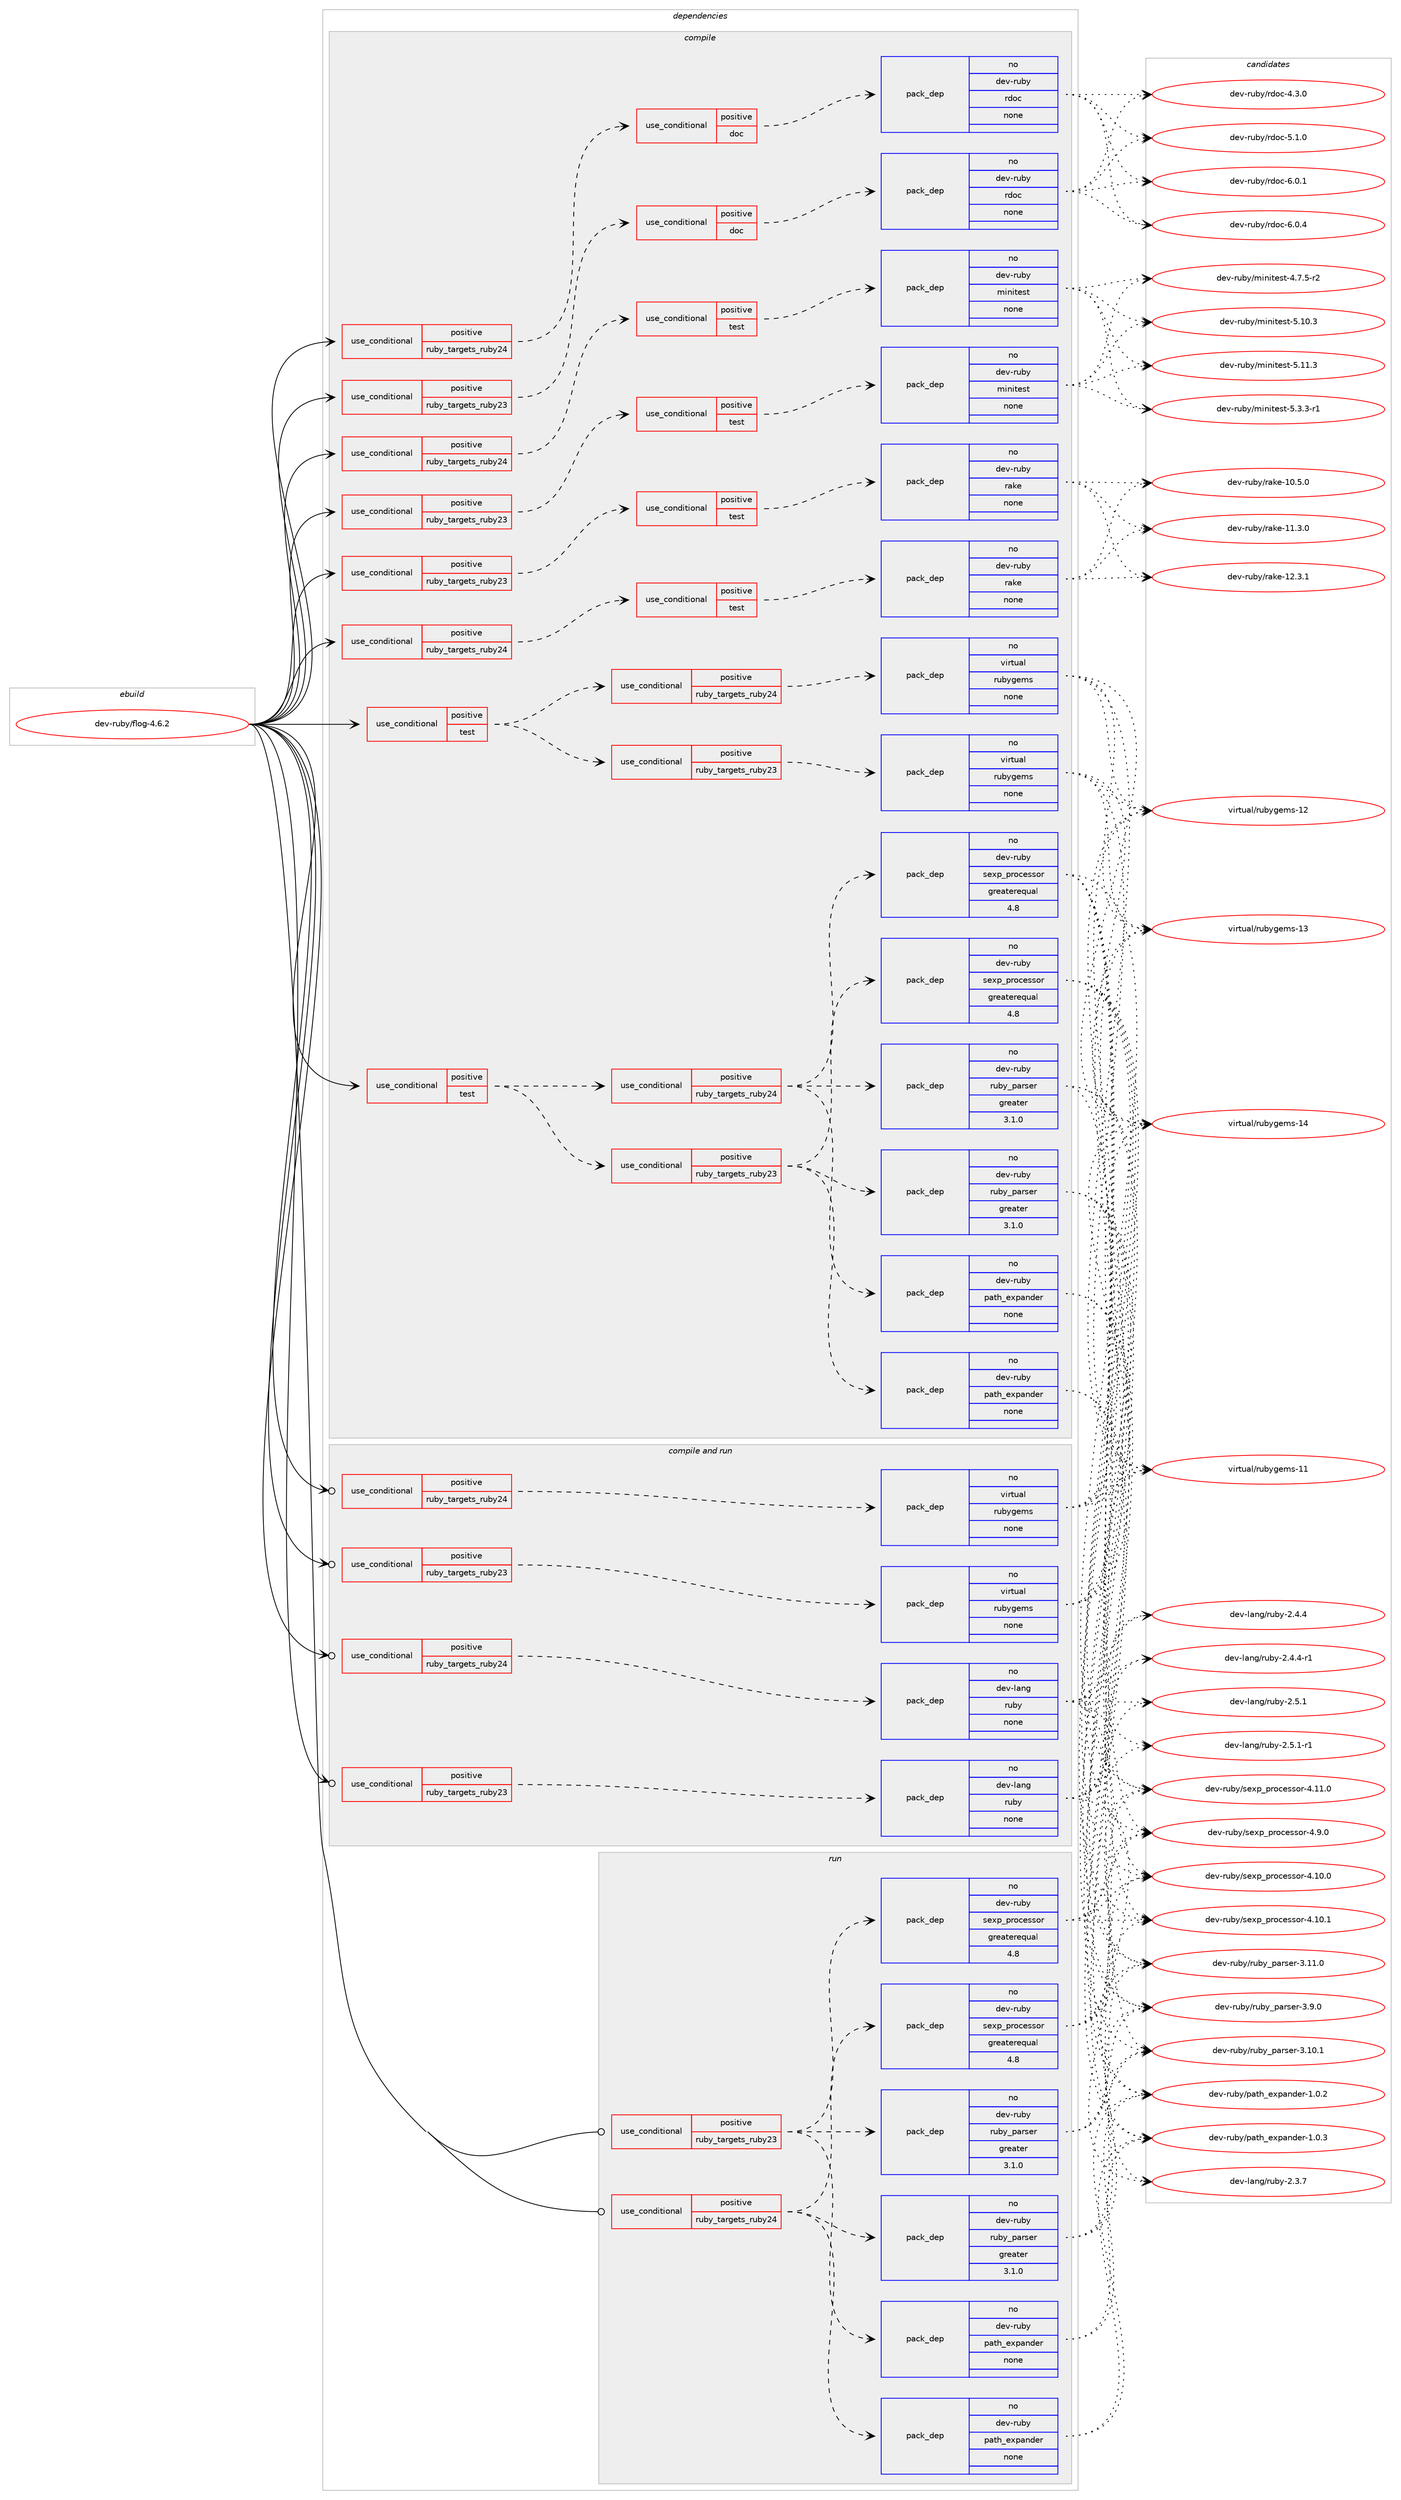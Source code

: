 digraph prolog {

# *************
# Graph options
# *************

newrank=true;
concentrate=true;
compound=true;
graph [rankdir=LR,fontname=Helvetica,fontsize=10,ranksep=1.5];#, ranksep=2.5, nodesep=0.2];
edge  [arrowhead=vee];
node  [fontname=Helvetica,fontsize=10];

# **********
# The ebuild
# **********

subgraph cluster_leftcol {
color=gray;
rank=same;
label=<<i>ebuild</i>>;
id [label="dev-ruby/flog-4.6.2", color=red, width=4, href="../dev-ruby/flog-4.6.2.svg"];
}

# ****************
# The dependencies
# ****************

subgraph cluster_midcol {
color=gray;
label=<<i>dependencies</i>>;
subgraph cluster_compile {
fillcolor="#eeeeee";
style=filled;
label=<<i>compile</i>>;
subgraph cond1352 {
dependency4184 [label=<<TABLE BORDER="0" CELLBORDER="1" CELLSPACING="0" CELLPADDING="4"><TR><TD ROWSPAN="3" CELLPADDING="10">use_conditional</TD></TR><TR><TD>positive</TD></TR><TR><TD>ruby_targets_ruby23</TD></TR></TABLE>>, shape=none, color=red];
subgraph cond1353 {
dependency4185 [label=<<TABLE BORDER="0" CELLBORDER="1" CELLSPACING="0" CELLPADDING="4"><TR><TD ROWSPAN="3" CELLPADDING="10">use_conditional</TD></TR><TR><TD>positive</TD></TR><TR><TD>doc</TD></TR></TABLE>>, shape=none, color=red];
subgraph pack2750 {
dependency4186 [label=<<TABLE BORDER="0" CELLBORDER="1" CELLSPACING="0" CELLPADDING="4" WIDTH="220"><TR><TD ROWSPAN="6" CELLPADDING="30">pack_dep</TD></TR><TR><TD WIDTH="110">no</TD></TR><TR><TD>dev-ruby</TD></TR><TR><TD>rdoc</TD></TR><TR><TD>none</TD></TR><TR><TD></TD></TR></TABLE>>, shape=none, color=blue];
}
dependency4185:e -> dependency4186:w [weight=20,style="dashed",arrowhead="vee"];
}
dependency4184:e -> dependency4185:w [weight=20,style="dashed",arrowhead="vee"];
}
id:e -> dependency4184:w [weight=20,style="solid",arrowhead="vee"];
subgraph cond1354 {
dependency4187 [label=<<TABLE BORDER="0" CELLBORDER="1" CELLSPACING="0" CELLPADDING="4"><TR><TD ROWSPAN="3" CELLPADDING="10">use_conditional</TD></TR><TR><TD>positive</TD></TR><TR><TD>ruby_targets_ruby23</TD></TR></TABLE>>, shape=none, color=red];
subgraph cond1355 {
dependency4188 [label=<<TABLE BORDER="0" CELLBORDER="1" CELLSPACING="0" CELLPADDING="4"><TR><TD ROWSPAN="3" CELLPADDING="10">use_conditional</TD></TR><TR><TD>positive</TD></TR><TR><TD>test</TD></TR></TABLE>>, shape=none, color=red];
subgraph pack2751 {
dependency4189 [label=<<TABLE BORDER="0" CELLBORDER="1" CELLSPACING="0" CELLPADDING="4" WIDTH="220"><TR><TD ROWSPAN="6" CELLPADDING="30">pack_dep</TD></TR><TR><TD WIDTH="110">no</TD></TR><TR><TD>dev-ruby</TD></TR><TR><TD>minitest</TD></TR><TR><TD>none</TD></TR><TR><TD></TD></TR></TABLE>>, shape=none, color=blue];
}
dependency4188:e -> dependency4189:w [weight=20,style="dashed",arrowhead="vee"];
}
dependency4187:e -> dependency4188:w [weight=20,style="dashed",arrowhead="vee"];
}
id:e -> dependency4187:w [weight=20,style="solid",arrowhead="vee"];
subgraph cond1356 {
dependency4190 [label=<<TABLE BORDER="0" CELLBORDER="1" CELLSPACING="0" CELLPADDING="4"><TR><TD ROWSPAN="3" CELLPADDING="10">use_conditional</TD></TR><TR><TD>positive</TD></TR><TR><TD>ruby_targets_ruby23</TD></TR></TABLE>>, shape=none, color=red];
subgraph cond1357 {
dependency4191 [label=<<TABLE BORDER="0" CELLBORDER="1" CELLSPACING="0" CELLPADDING="4"><TR><TD ROWSPAN="3" CELLPADDING="10">use_conditional</TD></TR><TR><TD>positive</TD></TR><TR><TD>test</TD></TR></TABLE>>, shape=none, color=red];
subgraph pack2752 {
dependency4192 [label=<<TABLE BORDER="0" CELLBORDER="1" CELLSPACING="0" CELLPADDING="4" WIDTH="220"><TR><TD ROWSPAN="6" CELLPADDING="30">pack_dep</TD></TR><TR><TD WIDTH="110">no</TD></TR><TR><TD>dev-ruby</TD></TR><TR><TD>rake</TD></TR><TR><TD>none</TD></TR><TR><TD></TD></TR></TABLE>>, shape=none, color=blue];
}
dependency4191:e -> dependency4192:w [weight=20,style="dashed",arrowhead="vee"];
}
dependency4190:e -> dependency4191:w [weight=20,style="dashed",arrowhead="vee"];
}
id:e -> dependency4190:w [weight=20,style="solid",arrowhead="vee"];
subgraph cond1358 {
dependency4193 [label=<<TABLE BORDER="0" CELLBORDER="1" CELLSPACING="0" CELLPADDING="4"><TR><TD ROWSPAN="3" CELLPADDING="10">use_conditional</TD></TR><TR><TD>positive</TD></TR><TR><TD>ruby_targets_ruby24</TD></TR></TABLE>>, shape=none, color=red];
subgraph cond1359 {
dependency4194 [label=<<TABLE BORDER="0" CELLBORDER="1" CELLSPACING="0" CELLPADDING="4"><TR><TD ROWSPAN="3" CELLPADDING="10">use_conditional</TD></TR><TR><TD>positive</TD></TR><TR><TD>doc</TD></TR></TABLE>>, shape=none, color=red];
subgraph pack2753 {
dependency4195 [label=<<TABLE BORDER="0" CELLBORDER="1" CELLSPACING="0" CELLPADDING="4" WIDTH="220"><TR><TD ROWSPAN="6" CELLPADDING="30">pack_dep</TD></TR><TR><TD WIDTH="110">no</TD></TR><TR><TD>dev-ruby</TD></TR><TR><TD>rdoc</TD></TR><TR><TD>none</TD></TR><TR><TD></TD></TR></TABLE>>, shape=none, color=blue];
}
dependency4194:e -> dependency4195:w [weight=20,style="dashed",arrowhead="vee"];
}
dependency4193:e -> dependency4194:w [weight=20,style="dashed",arrowhead="vee"];
}
id:e -> dependency4193:w [weight=20,style="solid",arrowhead="vee"];
subgraph cond1360 {
dependency4196 [label=<<TABLE BORDER="0" CELLBORDER="1" CELLSPACING="0" CELLPADDING="4"><TR><TD ROWSPAN="3" CELLPADDING="10">use_conditional</TD></TR><TR><TD>positive</TD></TR><TR><TD>ruby_targets_ruby24</TD></TR></TABLE>>, shape=none, color=red];
subgraph cond1361 {
dependency4197 [label=<<TABLE BORDER="0" CELLBORDER="1" CELLSPACING="0" CELLPADDING="4"><TR><TD ROWSPAN="3" CELLPADDING="10">use_conditional</TD></TR><TR><TD>positive</TD></TR><TR><TD>test</TD></TR></TABLE>>, shape=none, color=red];
subgraph pack2754 {
dependency4198 [label=<<TABLE BORDER="0" CELLBORDER="1" CELLSPACING="0" CELLPADDING="4" WIDTH="220"><TR><TD ROWSPAN="6" CELLPADDING="30">pack_dep</TD></TR><TR><TD WIDTH="110">no</TD></TR><TR><TD>dev-ruby</TD></TR><TR><TD>minitest</TD></TR><TR><TD>none</TD></TR><TR><TD></TD></TR></TABLE>>, shape=none, color=blue];
}
dependency4197:e -> dependency4198:w [weight=20,style="dashed",arrowhead="vee"];
}
dependency4196:e -> dependency4197:w [weight=20,style="dashed",arrowhead="vee"];
}
id:e -> dependency4196:w [weight=20,style="solid",arrowhead="vee"];
subgraph cond1362 {
dependency4199 [label=<<TABLE BORDER="0" CELLBORDER="1" CELLSPACING="0" CELLPADDING="4"><TR><TD ROWSPAN="3" CELLPADDING="10">use_conditional</TD></TR><TR><TD>positive</TD></TR><TR><TD>ruby_targets_ruby24</TD></TR></TABLE>>, shape=none, color=red];
subgraph cond1363 {
dependency4200 [label=<<TABLE BORDER="0" CELLBORDER="1" CELLSPACING="0" CELLPADDING="4"><TR><TD ROWSPAN="3" CELLPADDING="10">use_conditional</TD></TR><TR><TD>positive</TD></TR><TR><TD>test</TD></TR></TABLE>>, shape=none, color=red];
subgraph pack2755 {
dependency4201 [label=<<TABLE BORDER="0" CELLBORDER="1" CELLSPACING="0" CELLPADDING="4" WIDTH="220"><TR><TD ROWSPAN="6" CELLPADDING="30">pack_dep</TD></TR><TR><TD WIDTH="110">no</TD></TR><TR><TD>dev-ruby</TD></TR><TR><TD>rake</TD></TR><TR><TD>none</TD></TR><TR><TD></TD></TR></TABLE>>, shape=none, color=blue];
}
dependency4200:e -> dependency4201:w [weight=20,style="dashed",arrowhead="vee"];
}
dependency4199:e -> dependency4200:w [weight=20,style="dashed",arrowhead="vee"];
}
id:e -> dependency4199:w [weight=20,style="solid",arrowhead="vee"];
subgraph cond1364 {
dependency4202 [label=<<TABLE BORDER="0" CELLBORDER="1" CELLSPACING="0" CELLPADDING="4"><TR><TD ROWSPAN="3" CELLPADDING="10">use_conditional</TD></TR><TR><TD>positive</TD></TR><TR><TD>test</TD></TR></TABLE>>, shape=none, color=red];
subgraph cond1365 {
dependency4203 [label=<<TABLE BORDER="0" CELLBORDER="1" CELLSPACING="0" CELLPADDING="4"><TR><TD ROWSPAN="3" CELLPADDING="10">use_conditional</TD></TR><TR><TD>positive</TD></TR><TR><TD>ruby_targets_ruby23</TD></TR></TABLE>>, shape=none, color=red];
subgraph pack2756 {
dependency4204 [label=<<TABLE BORDER="0" CELLBORDER="1" CELLSPACING="0" CELLPADDING="4" WIDTH="220"><TR><TD ROWSPAN="6" CELLPADDING="30">pack_dep</TD></TR><TR><TD WIDTH="110">no</TD></TR><TR><TD>dev-ruby</TD></TR><TR><TD>path_expander</TD></TR><TR><TD>none</TD></TR><TR><TD></TD></TR></TABLE>>, shape=none, color=blue];
}
dependency4203:e -> dependency4204:w [weight=20,style="dashed",arrowhead="vee"];
subgraph pack2757 {
dependency4205 [label=<<TABLE BORDER="0" CELLBORDER="1" CELLSPACING="0" CELLPADDING="4" WIDTH="220"><TR><TD ROWSPAN="6" CELLPADDING="30">pack_dep</TD></TR><TR><TD WIDTH="110">no</TD></TR><TR><TD>dev-ruby</TD></TR><TR><TD>ruby_parser</TD></TR><TR><TD>greater</TD></TR><TR><TD>3.1.0</TD></TR></TABLE>>, shape=none, color=blue];
}
dependency4203:e -> dependency4205:w [weight=20,style="dashed",arrowhead="vee"];
subgraph pack2758 {
dependency4206 [label=<<TABLE BORDER="0" CELLBORDER="1" CELLSPACING="0" CELLPADDING="4" WIDTH="220"><TR><TD ROWSPAN="6" CELLPADDING="30">pack_dep</TD></TR><TR><TD WIDTH="110">no</TD></TR><TR><TD>dev-ruby</TD></TR><TR><TD>sexp_processor</TD></TR><TR><TD>greaterequal</TD></TR><TR><TD>4.8</TD></TR></TABLE>>, shape=none, color=blue];
}
dependency4203:e -> dependency4206:w [weight=20,style="dashed",arrowhead="vee"];
}
dependency4202:e -> dependency4203:w [weight=20,style="dashed",arrowhead="vee"];
subgraph cond1366 {
dependency4207 [label=<<TABLE BORDER="0" CELLBORDER="1" CELLSPACING="0" CELLPADDING="4"><TR><TD ROWSPAN="3" CELLPADDING="10">use_conditional</TD></TR><TR><TD>positive</TD></TR><TR><TD>ruby_targets_ruby24</TD></TR></TABLE>>, shape=none, color=red];
subgraph pack2759 {
dependency4208 [label=<<TABLE BORDER="0" CELLBORDER="1" CELLSPACING="0" CELLPADDING="4" WIDTH="220"><TR><TD ROWSPAN="6" CELLPADDING="30">pack_dep</TD></TR><TR><TD WIDTH="110">no</TD></TR><TR><TD>dev-ruby</TD></TR><TR><TD>path_expander</TD></TR><TR><TD>none</TD></TR><TR><TD></TD></TR></TABLE>>, shape=none, color=blue];
}
dependency4207:e -> dependency4208:w [weight=20,style="dashed",arrowhead="vee"];
subgraph pack2760 {
dependency4209 [label=<<TABLE BORDER="0" CELLBORDER="1" CELLSPACING="0" CELLPADDING="4" WIDTH="220"><TR><TD ROWSPAN="6" CELLPADDING="30">pack_dep</TD></TR><TR><TD WIDTH="110">no</TD></TR><TR><TD>dev-ruby</TD></TR><TR><TD>ruby_parser</TD></TR><TR><TD>greater</TD></TR><TR><TD>3.1.0</TD></TR></TABLE>>, shape=none, color=blue];
}
dependency4207:e -> dependency4209:w [weight=20,style="dashed",arrowhead="vee"];
subgraph pack2761 {
dependency4210 [label=<<TABLE BORDER="0" CELLBORDER="1" CELLSPACING="0" CELLPADDING="4" WIDTH="220"><TR><TD ROWSPAN="6" CELLPADDING="30">pack_dep</TD></TR><TR><TD WIDTH="110">no</TD></TR><TR><TD>dev-ruby</TD></TR><TR><TD>sexp_processor</TD></TR><TR><TD>greaterequal</TD></TR><TR><TD>4.8</TD></TR></TABLE>>, shape=none, color=blue];
}
dependency4207:e -> dependency4210:w [weight=20,style="dashed",arrowhead="vee"];
}
dependency4202:e -> dependency4207:w [weight=20,style="dashed",arrowhead="vee"];
}
id:e -> dependency4202:w [weight=20,style="solid",arrowhead="vee"];
subgraph cond1367 {
dependency4211 [label=<<TABLE BORDER="0" CELLBORDER="1" CELLSPACING="0" CELLPADDING="4"><TR><TD ROWSPAN="3" CELLPADDING="10">use_conditional</TD></TR><TR><TD>positive</TD></TR><TR><TD>test</TD></TR></TABLE>>, shape=none, color=red];
subgraph cond1368 {
dependency4212 [label=<<TABLE BORDER="0" CELLBORDER="1" CELLSPACING="0" CELLPADDING="4"><TR><TD ROWSPAN="3" CELLPADDING="10">use_conditional</TD></TR><TR><TD>positive</TD></TR><TR><TD>ruby_targets_ruby23</TD></TR></TABLE>>, shape=none, color=red];
subgraph pack2762 {
dependency4213 [label=<<TABLE BORDER="0" CELLBORDER="1" CELLSPACING="0" CELLPADDING="4" WIDTH="220"><TR><TD ROWSPAN="6" CELLPADDING="30">pack_dep</TD></TR><TR><TD WIDTH="110">no</TD></TR><TR><TD>virtual</TD></TR><TR><TD>rubygems</TD></TR><TR><TD>none</TD></TR><TR><TD></TD></TR></TABLE>>, shape=none, color=blue];
}
dependency4212:e -> dependency4213:w [weight=20,style="dashed",arrowhead="vee"];
}
dependency4211:e -> dependency4212:w [weight=20,style="dashed",arrowhead="vee"];
subgraph cond1369 {
dependency4214 [label=<<TABLE BORDER="0" CELLBORDER="1" CELLSPACING="0" CELLPADDING="4"><TR><TD ROWSPAN="3" CELLPADDING="10">use_conditional</TD></TR><TR><TD>positive</TD></TR><TR><TD>ruby_targets_ruby24</TD></TR></TABLE>>, shape=none, color=red];
subgraph pack2763 {
dependency4215 [label=<<TABLE BORDER="0" CELLBORDER="1" CELLSPACING="0" CELLPADDING="4" WIDTH="220"><TR><TD ROWSPAN="6" CELLPADDING="30">pack_dep</TD></TR><TR><TD WIDTH="110">no</TD></TR><TR><TD>virtual</TD></TR><TR><TD>rubygems</TD></TR><TR><TD>none</TD></TR><TR><TD></TD></TR></TABLE>>, shape=none, color=blue];
}
dependency4214:e -> dependency4215:w [weight=20,style="dashed",arrowhead="vee"];
}
dependency4211:e -> dependency4214:w [weight=20,style="dashed",arrowhead="vee"];
}
id:e -> dependency4211:w [weight=20,style="solid",arrowhead="vee"];
}
subgraph cluster_compileandrun {
fillcolor="#eeeeee";
style=filled;
label=<<i>compile and run</i>>;
subgraph cond1370 {
dependency4216 [label=<<TABLE BORDER="0" CELLBORDER="1" CELLSPACING="0" CELLPADDING="4"><TR><TD ROWSPAN="3" CELLPADDING="10">use_conditional</TD></TR><TR><TD>positive</TD></TR><TR><TD>ruby_targets_ruby23</TD></TR></TABLE>>, shape=none, color=red];
subgraph pack2764 {
dependency4217 [label=<<TABLE BORDER="0" CELLBORDER="1" CELLSPACING="0" CELLPADDING="4" WIDTH="220"><TR><TD ROWSPAN="6" CELLPADDING="30">pack_dep</TD></TR><TR><TD WIDTH="110">no</TD></TR><TR><TD>dev-lang</TD></TR><TR><TD>ruby</TD></TR><TR><TD>none</TD></TR><TR><TD></TD></TR></TABLE>>, shape=none, color=blue];
}
dependency4216:e -> dependency4217:w [weight=20,style="dashed",arrowhead="vee"];
}
id:e -> dependency4216:w [weight=20,style="solid",arrowhead="odotvee"];
subgraph cond1371 {
dependency4218 [label=<<TABLE BORDER="0" CELLBORDER="1" CELLSPACING="0" CELLPADDING="4"><TR><TD ROWSPAN="3" CELLPADDING="10">use_conditional</TD></TR><TR><TD>positive</TD></TR><TR><TD>ruby_targets_ruby23</TD></TR></TABLE>>, shape=none, color=red];
subgraph pack2765 {
dependency4219 [label=<<TABLE BORDER="0" CELLBORDER="1" CELLSPACING="0" CELLPADDING="4" WIDTH="220"><TR><TD ROWSPAN="6" CELLPADDING="30">pack_dep</TD></TR><TR><TD WIDTH="110">no</TD></TR><TR><TD>virtual</TD></TR><TR><TD>rubygems</TD></TR><TR><TD>none</TD></TR><TR><TD></TD></TR></TABLE>>, shape=none, color=blue];
}
dependency4218:e -> dependency4219:w [weight=20,style="dashed",arrowhead="vee"];
}
id:e -> dependency4218:w [weight=20,style="solid",arrowhead="odotvee"];
subgraph cond1372 {
dependency4220 [label=<<TABLE BORDER="0" CELLBORDER="1" CELLSPACING="0" CELLPADDING="4"><TR><TD ROWSPAN="3" CELLPADDING="10">use_conditional</TD></TR><TR><TD>positive</TD></TR><TR><TD>ruby_targets_ruby24</TD></TR></TABLE>>, shape=none, color=red];
subgraph pack2766 {
dependency4221 [label=<<TABLE BORDER="0" CELLBORDER="1" CELLSPACING="0" CELLPADDING="4" WIDTH="220"><TR><TD ROWSPAN="6" CELLPADDING="30">pack_dep</TD></TR><TR><TD WIDTH="110">no</TD></TR><TR><TD>dev-lang</TD></TR><TR><TD>ruby</TD></TR><TR><TD>none</TD></TR><TR><TD></TD></TR></TABLE>>, shape=none, color=blue];
}
dependency4220:e -> dependency4221:w [weight=20,style="dashed",arrowhead="vee"];
}
id:e -> dependency4220:w [weight=20,style="solid",arrowhead="odotvee"];
subgraph cond1373 {
dependency4222 [label=<<TABLE BORDER="0" CELLBORDER="1" CELLSPACING="0" CELLPADDING="4"><TR><TD ROWSPAN="3" CELLPADDING="10">use_conditional</TD></TR><TR><TD>positive</TD></TR><TR><TD>ruby_targets_ruby24</TD></TR></TABLE>>, shape=none, color=red];
subgraph pack2767 {
dependency4223 [label=<<TABLE BORDER="0" CELLBORDER="1" CELLSPACING="0" CELLPADDING="4" WIDTH="220"><TR><TD ROWSPAN="6" CELLPADDING="30">pack_dep</TD></TR><TR><TD WIDTH="110">no</TD></TR><TR><TD>virtual</TD></TR><TR><TD>rubygems</TD></TR><TR><TD>none</TD></TR><TR><TD></TD></TR></TABLE>>, shape=none, color=blue];
}
dependency4222:e -> dependency4223:w [weight=20,style="dashed",arrowhead="vee"];
}
id:e -> dependency4222:w [weight=20,style="solid",arrowhead="odotvee"];
}
subgraph cluster_run {
fillcolor="#eeeeee";
style=filled;
label=<<i>run</i>>;
subgraph cond1374 {
dependency4224 [label=<<TABLE BORDER="0" CELLBORDER="1" CELLSPACING="0" CELLPADDING="4"><TR><TD ROWSPAN="3" CELLPADDING="10">use_conditional</TD></TR><TR><TD>positive</TD></TR><TR><TD>ruby_targets_ruby23</TD></TR></TABLE>>, shape=none, color=red];
subgraph pack2768 {
dependency4225 [label=<<TABLE BORDER="0" CELLBORDER="1" CELLSPACING="0" CELLPADDING="4" WIDTH="220"><TR><TD ROWSPAN="6" CELLPADDING="30">pack_dep</TD></TR><TR><TD WIDTH="110">no</TD></TR><TR><TD>dev-ruby</TD></TR><TR><TD>path_expander</TD></TR><TR><TD>none</TD></TR><TR><TD></TD></TR></TABLE>>, shape=none, color=blue];
}
dependency4224:e -> dependency4225:w [weight=20,style="dashed",arrowhead="vee"];
subgraph pack2769 {
dependency4226 [label=<<TABLE BORDER="0" CELLBORDER="1" CELLSPACING="0" CELLPADDING="4" WIDTH="220"><TR><TD ROWSPAN="6" CELLPADDING="30">pack_dep</TD></TR><TR><TD WIDTH="110">no</TD></TR><TR><TD>dev-ruby</TD></TR><TR><TD>ruby_parser</TD></TR><TR><TD>greater</TD></TR><TR><TD>3.1.0</TD></TR></TABLE>>, shape=none, color=blue];
}
dependency4224:e -> dependency4226:w [weight=20,style="dashed",arrowhead="vee"];
subgraph pack2770 {
dependency4227 [label=<<TABLE BORDER="0" CELLBORDER="1" CELLSPACING="0" CELLPADDING="4" WIDTH="220"><TR><TD ROWSPAN="6" CELLPADDING="30">pack_dep</TD></TR><TR><TD WIDTH="110">no</TD></TR><TR><TD>dev-ruby</TD></TR><TR><TD>sexp_processor</TD></TR><TR><TD>greaterequal</TD></TR><TR><TD>4.8</TD></TR></TABLE>>, shape=none, color=blue];
}
dependency4224:e -> dependency4227:w [weight=20,style="dashed",arrowhead="vee"];
}
id:e -> dependency4224:w [weight=20,style="solid",arrowhead="odot"];
subgraph cond1375 {
dependency4228 [label=<<TABLE BORDER="0" CELLBORDER="1" CELLSPACING="0" CELLPADDING="4"><TR><TD ROWSPAN="3" CELLPADDING="10">use_conditional</TD></TR><TR><TD>positive</TD></TR><TR><TD>ruby_targets_ruby24</TD></TR></TABLE>>, shape=none, color=red];
subgraph pack2771 {
dependency4229 [label=<<TABLE BORDER="0" CELLBORDER="1" CELLSPACING="0" CELLPADDING="4" WIDTH="220"><TR><TD ROWSPAN="6" CELLPADDING="30">pack_dep</TD></TR><TR><TD WIDTH="110">no</TD></TR><TR><TD>dev-ruby</TD></TR><TR><TD>path_expander</TD></TR><TR><TD>none</TD></TR><TR><TD></TD></TR></TABLE>>, shape=none, color=blue];
}
dependency4228:e -> dependency4229:w [weight=20,style="dashed",arrowhead="vee"];
subgraph pack2772 {
dependency4230 [label=<<TABLE BORDER="0" CELLBORDER="1" CELLSPACING="0" CELLPADDING="4" WIDTH="220"><TR><TD ROWSPAN="6" CELLPADDING="30">pack_dep</TD></TR><TR><TD WIDTH="110">no</TD></TR><TR><TD>dev-ruby</TD></TR><TR><TD>ruby_parser</TD></TR><TR><TD>greater</TD></TR><TR><TD>3.1.0</TD></TR></TABLE>>, shape=none, color=blue];
}
dependency4228:e -> dependency4230:w [weight=20,style="dashed",arrowhead="vee"];
subgraph pack2773 {
dependency4231 [label=<<TABLE BORDER="0" CELLBORDER="1" CELLSPACING="0" CELLPADDING="4" WIDTH="220"><TR><TD ROWSPAN="6" CELLPADDING="30">pack_dep</TD></TR><TR><TD WIDTH="110">no</TD></TR><TR><TD>dev-ruby</TD></TR><TR><TD>sexp_processor</TD></TR><TR><TD>greaterequal</TD></TR><TR><TD>4.8</TD></TR></TABLE>>, shape=none, color=blue];
}
dependency4228:e -> dependency4231:w [weight=20,style="dashed",arrowhead="vee"];
}
id:e -> dependency4228:w [weight=20,style="solid",arrowhead="odot"];
}
}

# **************
# The candidates
# **************

subgraph cluster_choices {
rank=same;
color=gray;
label=<<i>candidates</i>>;

subgraph choice2750 {
color=black;
nodesep=1;
choice10010111845114117981214711410011199455246514648 [label="dev-ruby/rdoc-4.3.0", color=red, width=4,href="../dev-ruby/rdoc-4.3.0.svg"];
choice10010111845114117981214711410011199455346494648 [label="dev-ruby/rdoc-5.1.0", color=red, width=4,href="../dev-ruby/rdoc-5.1.0.svg"];
choice10010111845114117981214711410011199455446484649 [label="dev-ruby/rdoc-6.0.1", color=red, width=4,href="../dev-ruby/rdoc-6.0.1.svg"];
choice10010111845114117981214711410011199455446484652 [label="dev-ruby/rdoc-6.0.4", color=red, width=4,href="../dev-ruby/rdoc-6.0.4.svg"];
dependency4186:e -> choice10010111845114117981214711410011199455246514648:w [style=dotted,weight="100"];
dependency4186:e -> choice10010111845114117981214711410011199455346494648:w [style=dotted,weight="100"];
dependency4186:e -> choice10010111845114117981214711410011199455446484649:w [style=dotted,weight="100"];
dependency4186:e -> choice10010111845114117981214711410011199455446484652:w [style=dotted,weight="100"];
}
subgraph choice2751 {
color=black;
nodesep=1;
choice1001011184511411798121471091051101051161011151164552465546534511450 [label="dev-ruby/minitest-4.7.5-r2", color=red, width=4,href="../dev-ruby/minitest-4.7.5-r2.svg"];
choice10010111845114117981214710910511010511610111511645534649484651 [label="dev-ruby/minitest-5.10.3", color=red, width=4,href="../dev-ruby/minitest-5.10.3.svg"];
choice10010111845114117981214710910511010511610111511645534649494651 [label="dev-ruby/minitest-5.11.3", color=red, width=4,href="../dev-ruby/minitest-5.11.3.svg"];
choice1001011184511411798121471091051101051161011151164553465146514511449 [label="dev-ruby/minitest-5.3.3-r1", color=red, width=4,href="../dev-ruby/minitest-5.3.3-r1.svg"];
dependency4189:e -> choice1001011184511411798121471091051101051161011151164552465546534511450:w [style=dotted,weight="100"];
dependency4189:e -> choice10010111845114117981214710910511010511610111511645534649484651:w [style=dotted,weight="100"];
dependency4189:e -> choice10010111845114117981214710910511010511610111511645534649494651:w [style=dotted,weight="100"];
dependency4189:e -> choice1001011184511411798121471091051101051161011151164553465146514511449:w [style=dotted,weight="100"];
}
subgraph choice2752 {
color=black;
nodesep=1;
choice1001011184511411798121471149710710145494846534648 [label="dev-ruby/rake-10.5.0", color=red, width=4,href="../dev-ruby/rake-10.5.0.svg"];
choice1001011184511411798121471149710710145494946514648 [label="dev-ruby/rake-11.3.0", color=red, width=4,href="../dev-ruby/rake-11.3.0.svg"];
choice1001011184511411798121471149710710145495046514649 [label="dev-ruby/rake-12.3.1", color=red, width=4,href="../dev-ruby/rake-12.3.1.svg"];
dependency4192:e -> choice1001011184511411798121471149710710145494846534648:w [style=dotted,weight="100"];
dependency4192:e -> choice1001011184511411798121471149710710145494946514648:w [style=dotted,weight="100"];
dependency4192:e -> choice1001011184511411798121471149710710145495046514649:w [style=dotted,weight="100"];
}
subgraph choice2753 {
color=black;
nodesep=1;
choice10010111845114117981214711410011199455246514648 [label="dev-ruby/rdoc-4.3.0", color=red, width=4,href="../dev-ruby/rdoc-4.3.0.svg"];
choice10010111845114117981214711410011199455346494648 [label="dev-ruby/rdoc-5.1.0", color=red, width=4,href="../dev-ruby/rdoc-5.1.0.svg"];
choice10010111845114117981214711410011199455446484649 [label="dev-ruby/rdoc-6.0.1", color=red, width=4,href="../dev-ruby/rdoc-6.0.1.svg"];
choice10010111845114117981214711410011199455446484652 [label="dev-ruby/rdoc-6.0.4", color=red, width=4,href="../dev-ruby/rdoc-6.0.4.svg"];
dependency4195:e -> choice10010111845114117981214711410011199455246514648:w [style=dotted,weight="100"];
dependency4195:e -> choice10010111845114117981214711410011199455346494648:w [style=dotted,weight="100"];
dependency4195:e -> choice10010111845114117981214711410011199455446484649:w [style=dotted,weight="100"];
dependency4195:e -> choice10010111845114117981214711410011199455446484652:w [style=dotted,weight="100"];
}
subgraph choice2754 {
color=black;
nodesep=1;
choice1001011184511411798121471091051101051161011151164552465546534511450 [label="dev-ruby/minitest-4.7.5-r2", color=red, width=4,href="../dev-ruby/minitest-4.7.5-r2.svg"];
choice10010111845114117981214710910511010511610111511645534649484651 [label="dev-ruby/minitest-5.10.3", color=red, width=4,href="../dev-ruby/minitest-5.10.3.svg"];
choice10010111845114117981214710910511010511610111511645534649494651 [label="dev-ruby/minitest-5.11.3", color=red, width=4,href="../dev-ruby/minitest-5.11.3.svg"];
choice1001011184511411798121471091051101051161011151164553465146514511449 [label="dev-ruby/minitest-5.3.3-r1", color=red, width=4,href="../dev-ruby/minitest-5.3.3-r1.svg"];
dependency4198:e -> choice1001011184511411798121471091051101051161011151164552465546534511450:w [style=dotted,weight="100"];
dependency4198:e -> choice10010111845114117981214710910511010511610111511645534649484651:w [style=dotted,weight="100"];
dependency4198:e -> choice10010111845114117981214710910511010511610111511645534649494651:w [style=dotted,weight="100"];
dependency4198:e -> choice1001011184511411798121471091051101051161011151164553465146514511449:w [style=dotted,weight="100"];
}
subgraph choice2755 {
color=black;
nodesep=1;
choice1001011184511411798121471149710710145494846534648 [label="dev-ruby/rake-10.5.0", color=red, width=4,href="../dev-ruby/rake-10.5.0.svg"];
choice1001011184511411798121471149710710145494946514648 [label="dev-ruby/rake-11.3.0", color=red, width=4,href="../dev-ruby/rake-11.3.0.svg"];
choice1001011184511411798121471149710710145495046514649 [label="dev-ruby/rake-12.3.1", color=red, width=4,href="../dev-ruby/rake-12.3.1.svg"];
dependency4201:e -> choice1001011184511411798121471149710710145494846534648:w [style=dotted,weight="100"];
dependency4201:e -> choice1001011184511411798121471149710710145494946514648:w [style=dotted,weight="100"];
dependency4201:e -> choice1001011184511411798121471149710710145495046514649:w [style=dotted,weight="100"];
}
subgraph choice2756 {
color=black;
nodesep=1;
choice100101118451141179812147112971161049510112011297110100101114454946484650 [label="dev-ruby/path_expander-1.0.2", color=red, width=4,href="../dev-ruby/path_expander-1.0.2.svg"];
choice100101118451141179812147112971161049510112011297110100101114454946484651 [label="dev-ruby/path_expander-1.0.3", color=red, width=4,href="../dev-ruby/path_expander-1.0.3.svg"];
dependency4204:e -> choice100101118451141179812147112971161049510112011297110100101114454946484650:w [style=dotted,weight="100"];
dependency4204:e -> choice100101118451141179812147112971161049510112011297110100101114454946484651:w [style=dotted,weight="100"];
}
subgraph choice2757 {
color=black;
nodesep=1;
choice10010111845114117981214711411798121951129711411510111445514649484649 [label="dev-ruby/ruby_parser-3.10.1", color=red, width=4,href="../dev-ruby/ruby_parser-3.10.1.svg"];
choice10010111845114117981214711411798121951129711411510111445514649494648 [label="dev-ruby/ruby_parser-3.11.0", color=red, width=4,href="../dev-ruby/ruby_parser-3.11.0.svg"];
choice100101118451141179812147114117981219511297114115101114455146574648 [label="dev-ruby/ruby_parser-3.9.0", color=red, width=4,href="../dev-ruby/ruby_parser-3.9.0.svg"];
dependency4205:e -> choice10010111845114117981214711411798121951129711411510111445514649484649:w [style=dotted,weight="100"];
dependency4205:e -> choice10010111845114117981214711411798121951129711411510111445514649494648:w [style=dotted,weight="100"];
dependency4205:e -> choice100101118451141179812147114117981219511297114115101114455146574648:w [style=dotted,weight="100"];
}
subgraph choice2758 {
color=black;
nodesep=1;
choice100101118451141179812147115101120112951121141119910111511511111445524649484648 [label="dev-ruby/sexp_processor-4.10.0", color=red, width=4,href="../dev-ruby/sexp_processor-4.10.0.svg"];
choice100101118451141179812147115101120112951121141119910111511511111445524649484649 [label="dev-ruby/sexp_processor-4.10.1", color=red, width=4,href="../dev-ruby/sexp_processor-4.10.1.svg"];
choice100101118451141179812147115101120112951121141119910111511511111445524649494648 [label="dev-ruby/sexp_processor-4.11.0", color=red, width=4,href="../dev-ruby/sexp_processor-4.11.0.svg"];
choice1001011184511411798121471151011201129511211411199101115115111114455246574648 [label="dev-ruby/sexp_processor-4.9.0", color=red, width=4,href="../dev-ruby/sexp_processor-4.9.0.svg"];
dependency4206:e -> choice100101118451141179812147115101120112951121141119910111511511111445524649484648:w [style=dotted,weight="100"];
dependency4206:e -> choice100101118451141179812147115101120112951121141119910111511511111445524649484649:w [style=dotted,weight="100"];
dependency4206:e -> choice100101118451141179812147115101120112951121141119910111511511111445524649494648:w [style=dotted,weight="100"];
dependency4206:e -> choice1001011184511411798121471151011201129511211411199101115115111114455246574648:w [style=dotted,weight="100"];
}
subgraph choice2759 {
color=black;
nodesep=1;
choice100101118451141179812147112971161049510112011297110100101114454946484650 [label="dev-ruby/path_expander-1.0.2", color=red, width=4,href="../dev-ruby/path_expander-1.0.2.svg"];
choice100101118451141179812147112971161049510112011297110100101114454946484651 [label="dev-ruby/path_expander-1.0.3", color=red, width=4,href="../dev-ruby/path_expander-1.0.3.svg"];
dependency4208:e -> choice100101118451141179812147112971161049510112011297110100101114454946484650:w [style=dotted,weight="100"];
dependency4208:e -> choice100101118451141179812147112971161049510112011297110100101114454946484651:w [style=dotted,weight="100"];
}
subgraph choice2760 {
color=black;
nodesep=1;
choice10010111845114117981214711411798121951129711411510111445514649484649 [label="dev-ruby/ruby_parser-3.10.1", color=red, width=4,href="../dev-ruby/ruby_parser-3.10.1.svg"];
choice10010111845114117981214711411798121951129711411510111445514649494648 [label="dev-ruby/ruby_parser-3.11.0", color=red, width=4,href="../dev-ruby/ruby_parser-3.11.0.svg"];
choice100101118451141179812147114117981219511297114115101114455146574648 [label="dev-ruby/ruby_parser-3.9.0", color=red, width=4,href="../dev-ruby/ruby_parser-3.9.0.svg"];
dependency4209:e -> choice10010111845114117981214711411798121951129711411510111445514649484649:w [style=dotted,weight="100"];
dependency4209:e -> choice10010111845114117981214711411798121951129711411510111445514649494648:w [style=dotted,weight="100"];
dependency4209:e -> choice100101118451141179812147114117981219511297114115101114455146574648:w [style=dotted,weight="100"];
}
subgraph choice2761 {
color=black;
nodesep=1;
choice100101118451141179812147115101120112951121141119910111511511111445524649484648 [label="dev-ruby/sexp_processor-4.10.0", color=red, width=4,href="../dev-ruby/sexp_processor-4.10.0.svg"];
choice100101118451141179812147115101120112951121141119910111511511111445524649484649 [label="dev-ruby/sexp_processor-4.10.1", color=red, width=4,href="../dev-ruby/sexp_processor-4.10.1.svg"];
choice100101118451141179812147115101120112951121141119910111511511111445524649494648 [label="dev-ruby/sexp_processor-4.11.0", color=red, width=4,href="../dev-ruby/sexp_processor-4.11.0.svg"];
choice1001011184511411798121471151011201129511211411199101115115111114455246574648 [label="dev-ruby/sexp_processor-4.9.0", color=red, width=4,href="../dev-ruby/sexp_processor-4.9.0.svg"];
dependency4210:e -> choice100101118451141179812147115101120112951121141119910111511511111445524649484648:w [style=dotted,weight="100"];
dependency4210:e -> choice100101118451141179812147115101120112951121141119910111511511111445524649484649:w [style=dotted,weight="100"];
dependency4210:e -> choice100101118451141179812147115101120112951121141119910111511511111445524649494648:w [style=dotted,weight="100"];
dependency4210:e -> choice1001011184511411798121471151011201129511211411199101115115111114455246574648:w [style=dotted,weight="100"];
}
subgraph choice2762 {
color=black;
nodesep=1;
choice118105114116117971084711411798121103101109115454949 [label="virtual/rubygems-11", color=red, width=4,href="../virtual/rubygems-11.svg"];
choice118105114116117971084711411798121103101109115454950 [label="virtual/rubygems-12", color=red, width=4,href="../virtual/rubygems-12.svg"];
choice118105114116117971084711411798121103101109115454951 [label="virtual/rubygems-13", color=red, width=4,href="../virtual/rubygems-13.svg"];
choice118105114116117971084711411798121103101109115454952 [label="virtual/rubygems-14", color=red, width=4,href="../virtual/rubygems-14.svg"];
dependency4213:e -> choice118105114116117971084711411798121103101109115454949:w [style=dotted,weight="100"];
dependency4213:e -> choice118105114116117971084711411798121103101109115454950:w [style=dotted,weight="100"];
dependency4213:e -> choice118105114116117971084711411798121103101109115454951:w [style=dotted,weight="100"];
dependency4213:e -> choice118105114116117971084711411798121103101109115454952:w [style=dotted,weight="100"];
}
subgraph choice2763 {
color=black;
nodesep=1;
choice118105114116117971084711411798121103101109115454949 [label="virtual/rubygems-11", color=red, width=4,href="../virtual/rubygems-11.svg"];
choice118105114116117971084711411798121103101109115454950 [label="virtual/rubygems-12", color=red, width=4,href="../virtual/rubygems-12.svg"];
choice118105114116117971084711411798121103101109115454951 [label="virtual/rubygems-13", color=red, width=4,href="../virtual/rubygems-13.svg"];
choice118105114116117971084711411798121103101109115454952 [label="virtual/rubygems-14", color=red, width=4,href="../virtual/rubygems-14.svg"];
dependency4215:e -> choice118105114116117971084711411798121103101109115454949:w [style=dotted,weight="100"];
dependency4215:e -> choice118105114116117971084711411798121103101109115454950:w [style=dotted,weight="100"];
dependency4215:e -> choice118105114116117971084711411798121103101109115454951:w [style=dotted,weight="100"];
dependency4215:e -> choice118105114116117971084711411798121103101109115454952:w [style=dotted,weight="100"];
}
subgraph choice2764 {
color=black;
nodesep=1;
choice10010111845108971101034711411798121455046514655 [label="dev-lang/ruby-2.3.7", color=red, width=4,href="../dev-lang/ruby-2.3.7.svg"];
choice10010111845108971101034711411798121455046524652 [label="dev-lang/ruby-2.4.4", color=red, width=4,href="../dev-lang/ruby-2.4.4.svg"];
choice100101118451089711010347114117981214550465246524511449 [label="dev-lang/ruby-2.4.4-r1", color=red, width=4,href="../dev-lang/ruby-2.4.4-r1.svg"];
choice10010111845108971101034711411798121455046534649 [label="dev-lang/ruby-2.5.1", color=red, width=4,href="../dev-lang/ruby-2.5.1.svg"];
choice100101118451089711010347114117981214550465346494511449 [label="dev-lang/ruby-2.5.1-r1", color=red, width=4,href="../dev-lang/ruby-2.5.1-r1.svg"];
dependency4217:e -> choice10010111845108971101034711411798121455046514655:w [style=dotted,weight="100"];
dependency4217:e -> choice10010111845108971101034711411798121455046524652:w [style=dotted,weight="100"];
dependency4217:e -> choice100101118451089711010347114117981214550465246524511449:w [style=dotted,weight="100"];
dependency4217:e -> choice10010111845108971101034711411798121455046534649:w [style=dotted,weight="100"];
dependency4217:e -> choice100101118451089711010347114117981214550465346494511449:w [style=dotted,weight="100"];
}
subgraph choice2765 {
color=black;
nodesep=1;
choice118105114116117971084711411798121103101109115454949 [label="virtual/rubygems-11", color=red, width=4,href="../virtual/rubygems-11.svg"];
choice118105114116117971084711411798121103101109115454950 [label="virtual/rubygems-12", color=red, width=4,href="../virtual/rubygems-12.svg"];
choice118105114116117971084711411798121103101109115454951 [label="virtual/rubygems-13", color=red, width=4,href="../virtual/rubygems-13.svg"];
choice118105114116117971084711411798121103101109115454952 [label="virtual/rubygems-14", color=red, width=4,href="../virtual/rubygems-14.svg"];
dependency4219:e -> choice118105114116117971084711411798121103101109115454949:w [style=dotted,weight="100"];
dependency4219:e -> choice118105114116117971084711411798121103101109115454950:w [style=dotted,weight="100"];
dependency4219:e -> choice118105114116117971084711411798121103101109115454951:w [style=dotted,weight="100"];
dependency4219:e -> choice118105114116117971084711411798121103101109115454952:w [style=dotted,weight="100"];
}
subgraph choice2766 {
color=black;
nodesep=1;
choice10010111845108971101034711411798121455046514655 [label="dev-lang/ruby-2.3.7", color=red, width=4,href="../dev-lang/ruby-2.3.7.svg"];
choice10010111845108971101034711411798121455046524652 [label="dev-lang/ruby-2.4.4", color=red, width=4,href="../dev-lang/ruby-2.4.4.svg"];
choice100101118451089711010347114117981214550465246524511449 [label="dev-lang/ruby-2.4.4-r1", color=red, width=4,href="../dev-lang/ruby-2.4.4-r1.svg"];
choice10010111845108971101034711411798121455046534649 [label="dev-lang/ruby-2.5.1", color=red, width=4,href="../dev-lang/ruby-2.5.1.svg"];
choice100101118451089711010347114117981214550465346494511449 [label="dev-lang/ruby-2.5.1-r1", color=red, width=4,href="../dev-lang/ruby-2.5.1-r1.svg"];
dependency4221:e -> choice10010111845108971101034711411798121455046514655:w [style=dotted,weight="100"];
dependency4221:e -> choice10010111845108971101034711411798121455046524652:w [style=dotted,weight="100"];
dependency4221:e -> choice100101118451089711010347114117981214550465246524511449:w [style=dotted,weight="100"];
dependency4221:e -> choice10010111845108971101034711411798121455046534649:w [style=dotted,weight="100"];
dependency4221:e -> choice100101118451089711010347114117981214550465346494511449:w [style=dotted,weight="100"];
}
subgraph choice2767 {
color=black;
nodesep=1;
choice118105114116117971084711411798121103101109115454949 [label="virtual/rubygems-11", color=red, width=4,href="../virtual/rubygems-11.svg"];
choice118105114116117971084711411798121103101109115454950 [label="virtual/rubygems-12", color=red, width=4,href="../virtual/rubygems-12.svg"];
choice118105114116117971084711411798121103101109115454951 [label="virtual/rubygems-13", color=red, width=4,href="../virtual/rubygems-13.svg"];
choice118105114116117971084711411798121103101109115454952 [label="virtual/rubygems-14", color=red, width=4,href="../virtual/rubygems-14.svg"];
dependency4223:e -> choice118105114116117971084711411798121103101109115454949:w [style=dotted,weight="100"];
dependency4223:e -> choice118105114116117971084711411798121103101109115454950:w [style=dotted,weight="100"];
dependency4223:e -> choice118105114116117971084711411798121103101109115454951:w [style=dotted,weight="100"];
dependency4223:e -> choice118105114116117971084711411798121103101109115454952:w [style=dotted,weight="100"];
}
subgraph choice2768 {
color=black;
nodesep=1;
choice100101118451141179812147112971161049510112011297110100101114454946484650 [label="dev-ruby/path_expander-1.0.2", color=red, width=4,href="../dev-ruby/path_expander-1.0.2.svg"];
choice100101118451141179812147112971161049510112011297110100101114454946484651 [label="dev-ruby/path_expander-1.0.3", color=red, width=4,href="../dev-ruby/path_expander-1.0.3.svg"];
dependency4225:e -> choice100101118451141179812147112971161049510112011297110100101114454946484650:w [style=dotted,weight="100"];
dependency4225:e -> choice100101118451141179812147112971161049510112011297110100101114454946484651:w [style=dotted,weight="100"];
}
subgraph choice2769 {
color=black;
nodesep=1;
choice10010111845114117981214711411798121951129711411510111445514649484649 [label="dev-ruby/ruby_parser-3.10.1", color=red, width=4,href="../dev-ruby/ruby_parser-3.10.1.svg"];
choice10010111845114117981214711411798121951129711411510111445514649494648 [label="dev-ruby/ruby_parser-3.11.0", color=red, width=4,href="../dev-ruby/ruby_parser-3.11.0.svg"];
choice100101118451141179812147114117981219511297114115101114455146574648 [label="dev-ruby/ruby_parser-3.9.0", color=red, width=4,href="../dev-ruby/ruby_parser-3.9.0.svg"];
dependency4226:e -> choice10010111845114117981214711411798121951129711411510111445514649484649:w [style=dotted,weight="100"];
dependency4226:e -> choice10010111845114117981214711411798121951129711411510111445514649494648:w [style=dotted,weight="100"];
dependency4226:e -> choice100101118451141179812147114117981219511297114115101114455146574648:w [style=dotted,weight="100"];
}
subgraph choice2770 {
color=black;
nodesep=1;
choice100101118451141179812147115101120112951121141119910111511511111445524649484648 [label="dev-ruby/sexp_processor-4.10.0", color=red, width=4,href="../dev-ruby/sexp_processor-4.10.0.svg"];
choice100101118451141179812147115101120112951121141119910111511511111445524649484649 [label="dev-ruby/sexp_processor-4.10.1", color=red, width=4,href="../dev-ruby/sexp_processor-4.10.1.svg"];
choice100101118451141179812147115101120112951121141119910111511511111445524649494648 [label="dev-ruby/sexp_processor-4.11.0", color=red, width=4,href="../dev-ruby/sexp_processor-4.11.0.svg"];
choice1001011184511411798121471151011201129511211411199101115115111114455246574648 [label="dev-ruby/sexp_processor-4.9.0", color=red, width=4,href="../dev-ruby/sexp_processor-4.9.0.svg"];
dependency4227:e -> choice100101118451141179812147115101120112951121141119910111511511111445524649484648:w [style=dotted,weight="100"];
dependency4227:e -> choice100101118451141179812147115101120112951121141119910111511511111445524649484649:w [style=dotted,weight="100"];
dependency4227:e -> choice100101118451141179812147115101120112951121141119910111511511111445524649494648:w [style=dotted,weight="100"];
dependency4227:e -> choice1001011184511411798121471151011201129511211411199101115115111114455246574648:w [style=dotted,weight="100"];
}
subgraph choice2771 {
color=black;
nodesep=1;
choice100101118451141179812147112971161049510112011297110100101114454946484650 [label="dev-ruby/path_expander-1.0.2", color=red, width=4,href="../dev-ruby/path_expander-1.0.2.svg"];
choice100101118451141179812147112971161049510112011297110100101114454946484651 [label="dev-ruby/path_expander-1.0.3", color=red, width=4,href="../dev-ruby/path_expander-1.0.3.svg"];
dependency4229:e -> choice100101118451141179812147112971161049510112011297110100101114454946484650:w [style=dotted,weight="100"];
dependency4229:e -> choice100101118451141179812147112971161049510112011297110100101114454946484651:w [style=dotted,weight="100"];
}
subgraph choice2772 {
color=black;
nodesep=1;
choice10010111845114117981214711411798121951129711411510111445514649484649 [label="dev-ruby/ruby_parser-3.10.1", color=red, width=4,href="../dev-ruby/ruby_parser-3.10.1.svg"];
choice10010111845114117981214711411798121951129711411510111445514649494648 [label="dev-ruby/ruby_parser-3.11.0", color=red, width=4,href="../dev-ruby/ruby_parser-3.11.0.svg"];
choice100101118451141179812147114117981219511297114115101114455146574648 [label="dev-ruby/ruby_parser-3.9.0", color=red, width=4,href="../dev-ruby/ruby_parser-3.9.0.svg"];
dependency4230:e -> choice10010111845114117981214711411798121951129711411510111445514649484649:w [style=dotted,weight="100"];
dependency4230:e -> choice10010111845114117981214711411798121951129711411510111445514649494648:w [style=dotted,weight="100"];
dependency4230:e -> choice100101118451141179812147114117981219511297114115101114455146574648:w [style=dotted,weight="100"];
}
subgraph choice2773 {
color=black;
nodesep=1;
choice100101118451141179812147115101120112951121141119910111511511111445524649484648 [label="dev-ruby/sexp_processor-4.10.0", color=red, width=4,href="../dev-ruby/sexp_processor-4.10.0.svg"];
choice100101118451141179812147115101120112951121141119910111511511111445524649484649 [label="dev-ruby/sexp_processor-4.10.1", color=red, width=4,href="../dev-ruby/sexp_processor-4.10.1.svg"];
choice100101118451141179812147115101120112951121141119910111511511111445524649494648 [label="dev-ruby/sexp_processor-4.11.0", color=red, width=4,href="../dev-ruby/sexp_processor-4.11.0.svg"];
choice1001011184511411798121471151011201129511211411199101115115111114455246574648 [label="dev-ruby/sexp_processor-4.9.0", color=red, width=4,href="../dev-ruby/sexp_processor-4.9.0.svg"];
dependency4231:e -> choice100101118451141179812147115101120112951121141119910111511511111445524649484648:w [style=dotted,weight="100"];
dependency4231:e -> choice100101118451141179812147115101120112951121141119910111511511111445524649484649:w [style=dotted,weight="100"];
dependency4231:e -> choice100101118451141179812147115101120112951121141119910111511511111445524649494648:w [style=dotted,weight="100"];
dependency4231:e -> choice1001011184511411798121471151011201129511211411199101115115111114455246574648:w [style=dotted,weight="100"];
}
}

}

